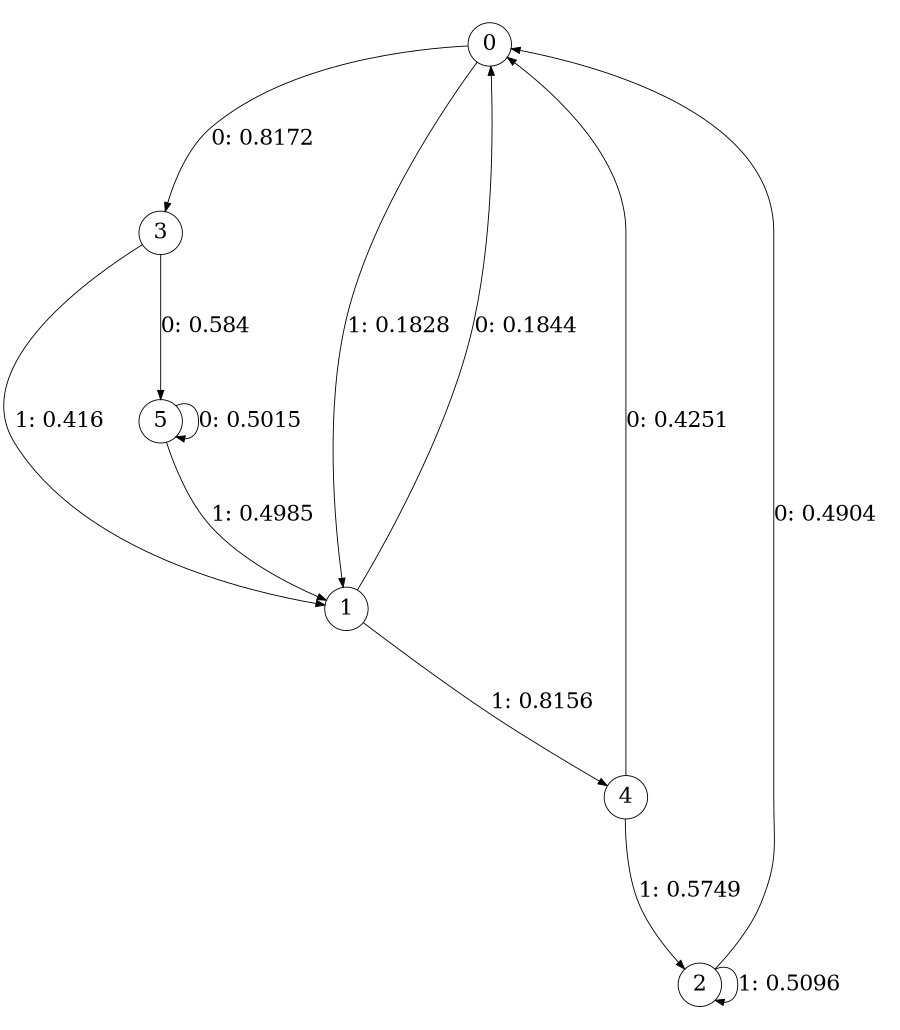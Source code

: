 digraph "ch9faceL3" {
size = "6,8.5";
ratio = "fill";
node [shape = circle];
node [fontsize = 24];
edge [fontsize = 24];
0 -> 3 [label = "0: 0.8172   "];
0 -> 1 [label = "1: 0.1828   "];
1 -> 0 [label = "0: 0.1844   "];
1 -> 4 [label = "1: 0.8156   "];
2 -> 0 [label = "0: 0.4904   "];
2 -> 2 [label = "1: 0.5096   "];
3 -> 5 [label = "0: 0.584    "];
3 -> 1 [label = "1: 0.416    "];
4 -> 0 [label = "0: 0.4251   "];
4 -> 2 [label = "1: 0.5749   "];
5 -> 5 [label = "0: 0.5015   "];
5 -> 1 [label = "1: 0.4985   "];
}